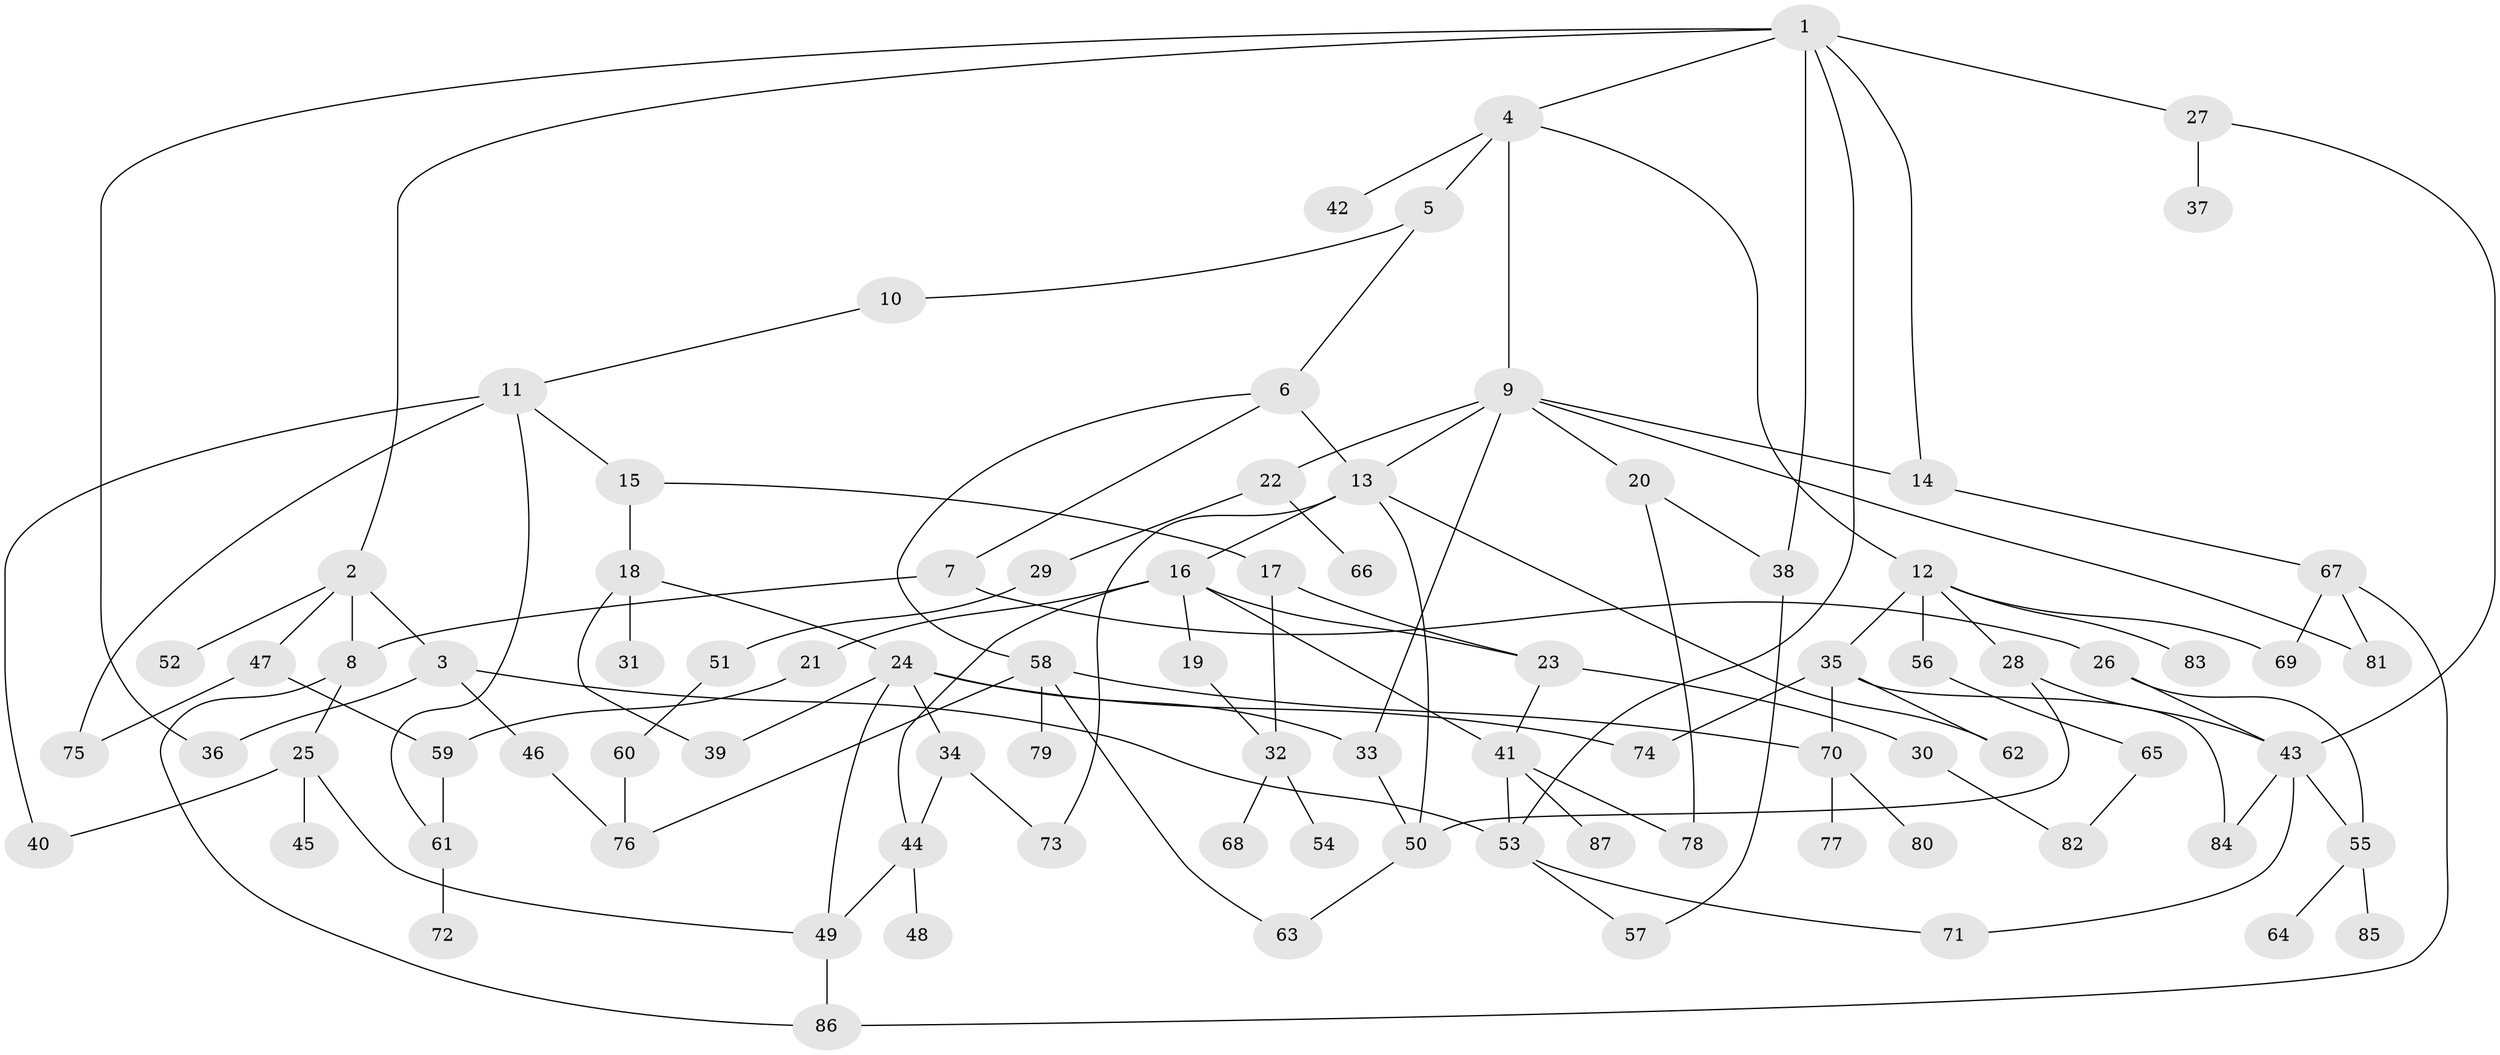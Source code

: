 // Generated by graph-tools (version 1.1) at 2025/01/03/09/25 03:01:00]
// undirected, 87 vertices, 126 edges
graph export_dot {
graph [start="1"]
  node [color=gray90,style=filled];
  1;
  2;
  3;
  4;
  5;
  6;
  7;
  8;
  9;
  10;
  11;
  12;
  13;
  14;
  15;
  16;
  17;
  18;
  19;
  20;
  21;
  22;
  23;
  24;
  25;
  26;
  27;
  28;
  29;
  30;
  31;
  32;
  33;
  34;
  35;
  36;
  37;
  38;
  39;
  40;
  41;
  42;
  43;
  44;
  45;
  46;
  47;
  48;
  49;
  50;
  51;
  52;
  53;
  54;
  55;
  56;
  57;
  58;
  59;
  60;
  61;
  62;
  63;
  64;
  65;
  66;
  67;
  68;
  69;
  70;
  71;
  72;
  73;
  74;
  75;
  76;
  77;
  78;
  79;
  80;
  81;
  82;
  83;
  84;
  85;
  86;
  87;
  1 -- 2;
  1 -- 4;
  1 -- 14;
  1 -- 27;
  1 -- 38;
  1 -- 36;
  1 -- 53;
  2 -- 3;
  2 -- 8;
  2 -- 47;
  2 -- 52;
  3 -- 36;
  3 -- 46;
  3 -- 53;
  4 -- 5;
  4 -- 9;
  4 -- 12;
  4 -- 42;
  5 -- 6;
  5 -- 10;
  6 -- 7;
  6 -- 13;
  6 -- 58;
  7 -- 26;
  7 -- 8;
  8 -- 25;
  8 -- 86;
  9 -- 20;
  9 -- 22;
  9 -- 81;
  9 -- 13;
  9 -- 14;
  9 -- 33;
  10 -- 11;
  11 -- 15;
  11 -- 40;
  11 -- 75;
  11 -- 61;
  12 -- 28;
  12 -- 35;
  12 -- 56;
  12 -- 69;
  12 -- 83;
  13 -- 16;
  13 -- 50;
  13 -- 62;
  13 -- 73;
  14 -- 67;
  15 -- 17;
  15 -- 18;
  16 -- 19;
  16 -- 21;
  16 -- 23;
  16 -- 41;
  16 -- 44;
  17 -- 23;
  17 -- 32;
  18 -- 24;
  18 -- 31;
  18 -- 39;
  19 -- 32;
  20 -- 78;
  20 -- 38;
  21 -- 59;
  22 -- 29;
  22 -- 66;
  23 -- 30;
  23 -- 41;
  24 -- 33;
  24 -- 34;
  24 -- 39;
  24 -- 74;
  24 -- 49;
  25 -- 45;
  25 -- 49;
  25 -- 40;
  26 -- 55;
  26 -- 43;
  27 -- 37;
  27 -- 43;
  28 -- 50;
  28 -- 43;
  29 -- 51;
  30 -- 82;
  32 -- 54;
  32 -- 68;
  33 -- 50;
  34 -- 44;
  34 -- 73;
  35 -- 70;
  35 -- 74;
  35 -- 62;
  35 -- 84;
  38 -- 57;
  41 -- 53;
  41 -- 78;
  41 -- 87;
  43 -- 55;
  43 -- 71;
  43 -- 84;
  44 -- 48;
  44 -- 49;
  46 -- 76;
  47 -- 59;
  47 -- 75;
  49 -- 86;
  50 -- 63;
  51 -- 60;
  53 -- 71;
  53 -- 57;
  55 -- 64;
  55 -- 85;
  56 -- 65;
  58 -- 63;
  58 -- 70;
  58 -- 79;
  58 -- 76;
  59 -- 61;
  60 -- 76;
  61 -- 72;
  65 -- 82;
  67 -- 81;
  67 -- 69;
  67 -- 86;
  70 -- 77;
  70 -- 80;
}
